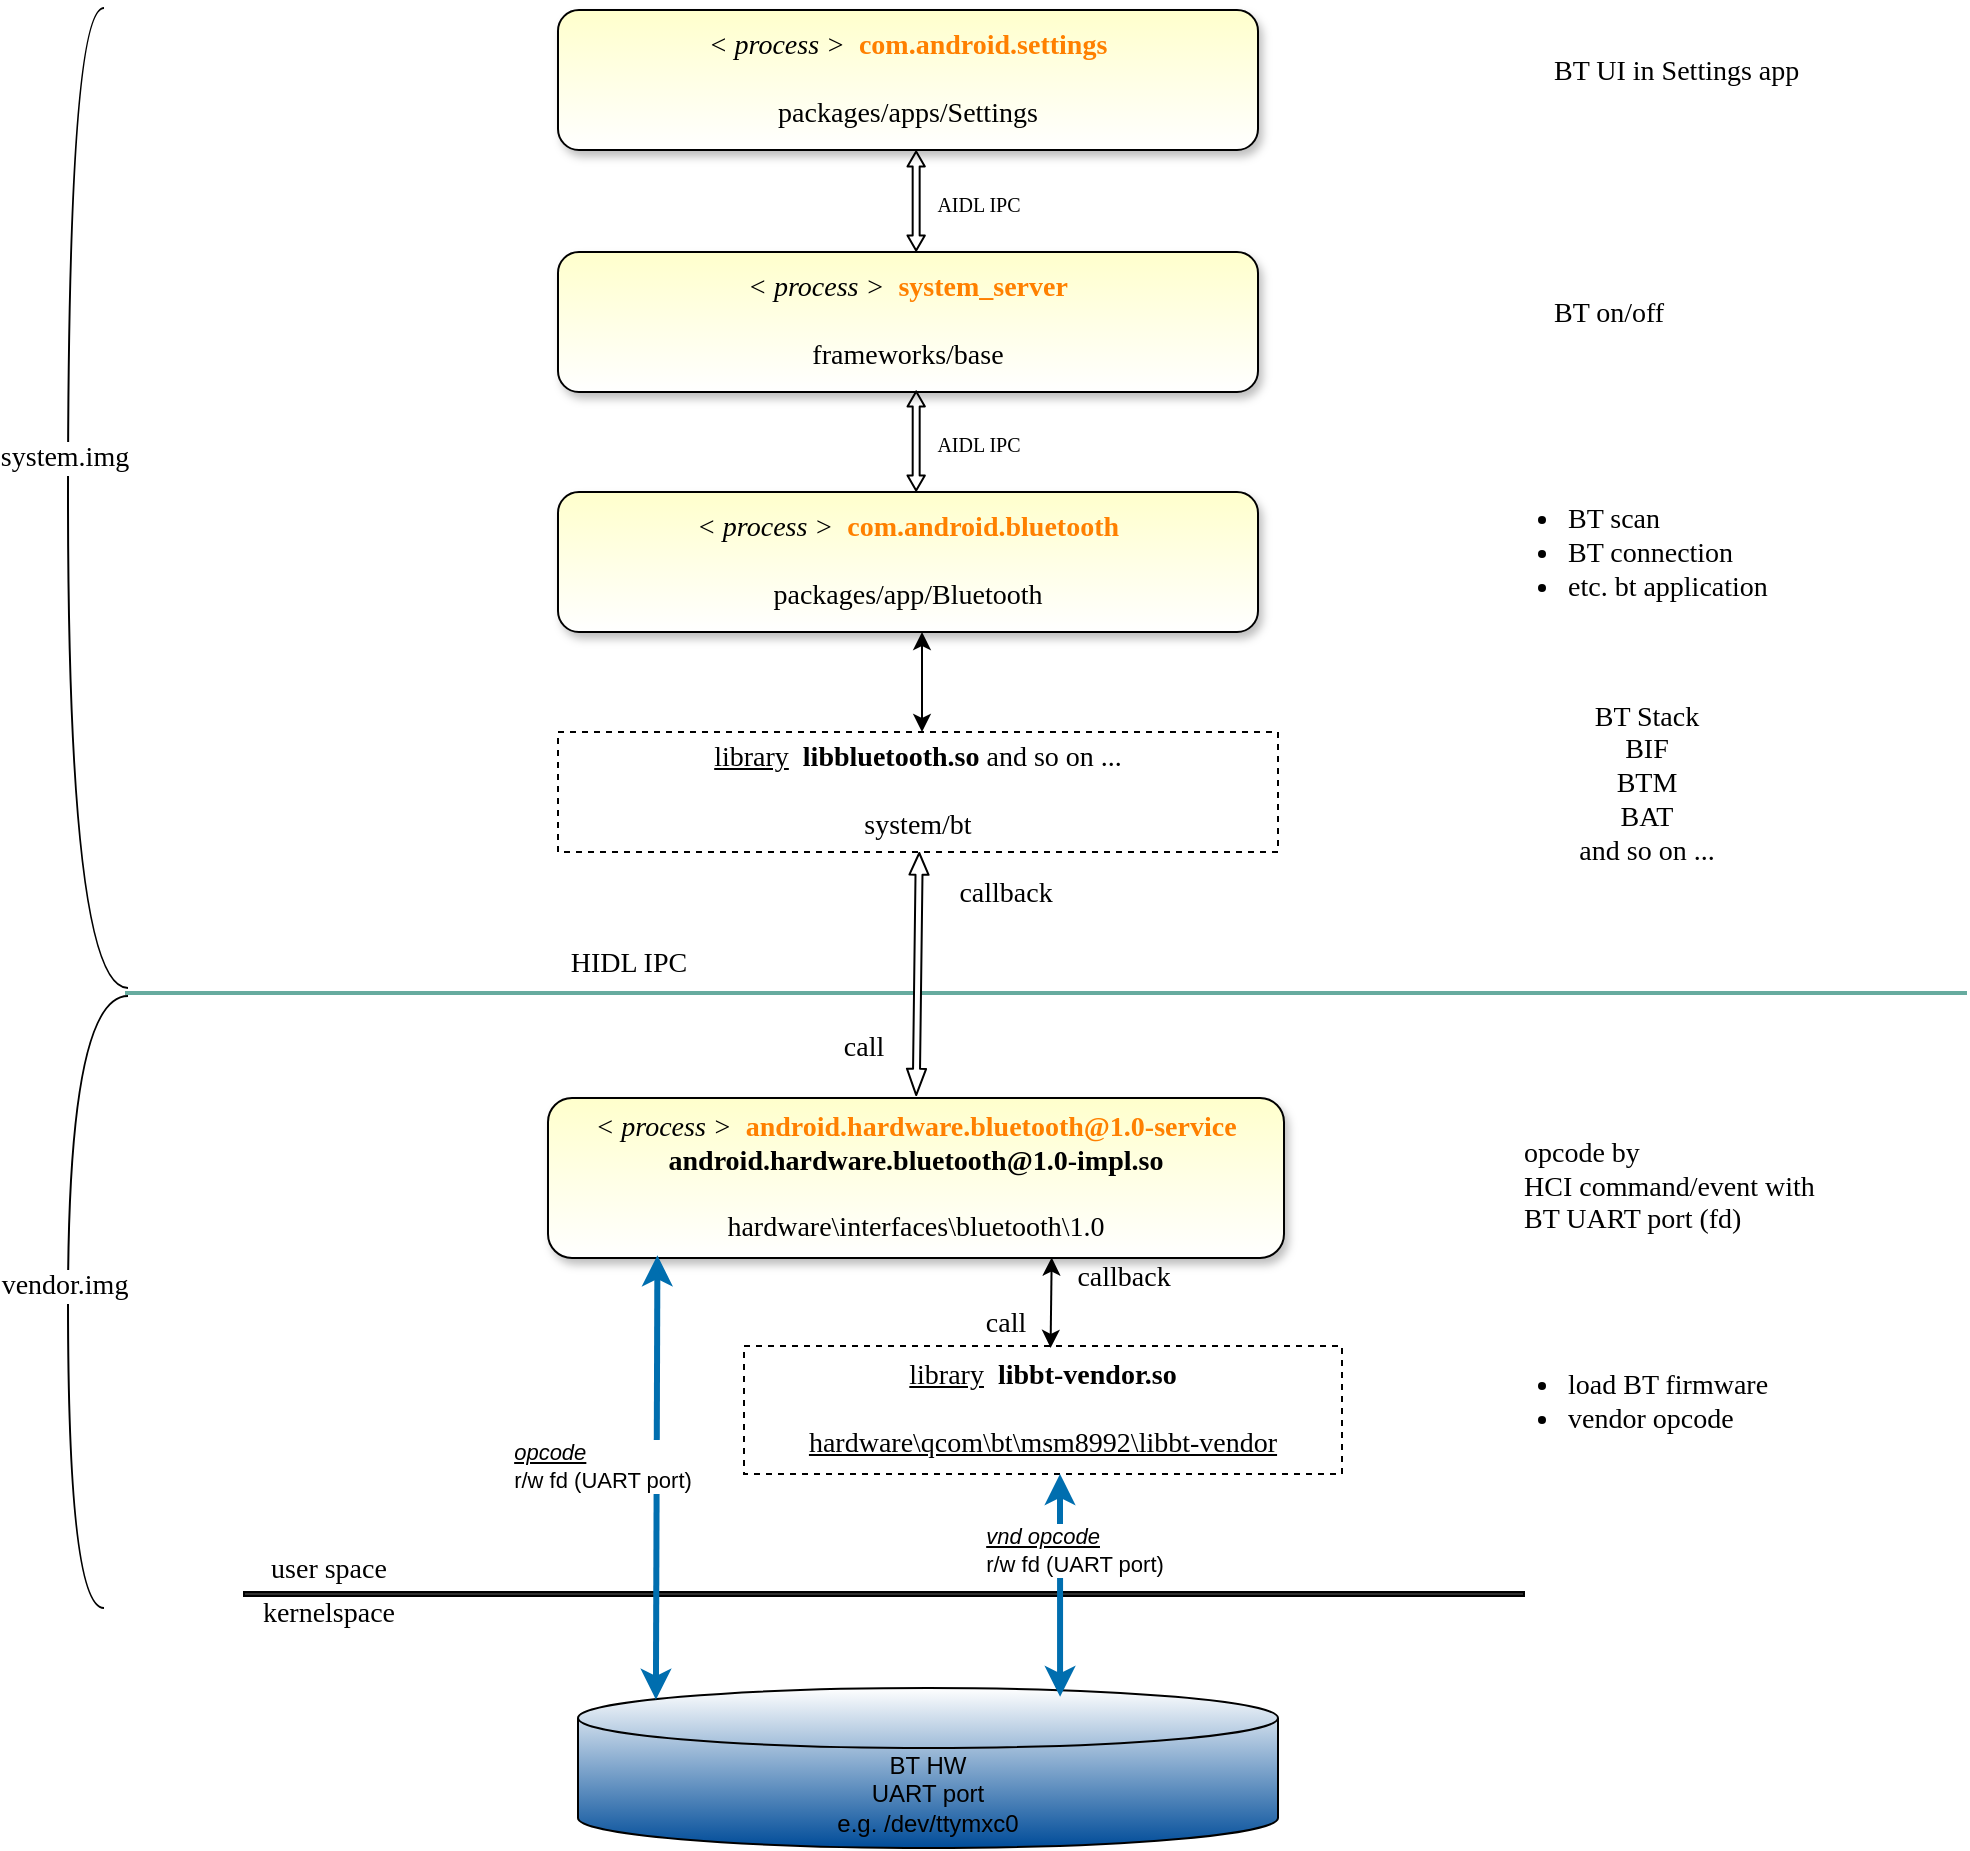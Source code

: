 <mxfile version="13.9.9" type="device"><diagram id="Hs-MgtJREmN2_j8r-3Vg" name="Page-1"><mxGraphModel dx="2447" dy="1822" grid="1" gridSize="10" guides="1" tooltips="1" connect="1" arrows="1" fold="1" page="1" pageScale="1" pageWidth="1169" pageHeight="827" math="0" shadow="0"><root><mxCell id="0"/><mxCell id="1" parent="0"/><mxCell id="xnBdPzY7_7DkM2J9XINY-9" value="&lt;i&gt;&amp;lt; process &amp;gt;&lt;/i&gt;&lt;span style=&quot;font-size: 14px&quot;&gt;&amp;nbsp;&amp;nbsp;&lt;b&gt;&lt;font color=&quot;#ff8000&quot;&gt;com.android.bluetooth&lt;/font&gt;&lt;/b&gt;&lt;/span&gt;&lt;br style=&quot;font-size: 14px&quot;&gt;&lt;br style=&quot;font-size: 14px&quot;&gt;&lt;span style=&quot;font-size: 14px&quot;&gt;packages/app/Bluetooth&lt;/span&gt;" style="rounded=1;whiteSpace=wrap;html=1;fontSize=14;fontFamily=Comic Sans MS;shadow=1;fillColor=#FFFFCC;gradientColor=#ffffff;gradientDirection=south;" parent="1" vertex="1"><mxGeometry x="-813" y="82" width="350" height="70" as="geometry"/></mxCell><mxCell id="xnBdPzY7_7DkM2J9XINY-10" value="&lt;i&gt;&amp;lt; process &amp;gt;&amp;nbsp;&amp;nbsp;&lt;/i&gt;&lt;span style=&quot;font-size: 14px&quot;&gt;&lt;font color=&quot;#ff8000&quot;&gt;&lt;b&gt;system_server&lt;/b&gt;&lt;br style=&quot;font-size: 14px&quot;&gt;&lt;/font&gt;&lt;br style=&quot;font-size: 14px&quot;&gt;frameworks/base&lt;br style=&quot;font-size: 14px&quot;&gt;&lt;/span&gt;" style="rounded=1;whiteSpace=wrap;html=1;fontSize=14;fontFamily=Comic Sans MS;shadow=1;fillColor=#FFFFCC;gradientColor=#ffffff;" parent="1" vertex="1"><mxGeometry x="-813" y="-38" width="350" height="70" as="geometry"/></mxCell><mxCell id="xnBdPzY7_7DkM2J9XINY-11" value="&lt;span style=&quot;font-size: 14px&quot;&gt;&lt;i&gt;&amp;lt; process &amp;gt;&amp;nbsp;&lt;/i&gt;&amp;nbsp;&lt;b&gt;&lt;font color=&quot;#ff8000&quot;&gt;android.hardware.bluetooth@1.0-service&lt;/font&gt;&lt;/b&gt;&lt;/span&gt;&lt;br style=&quot;font-size: 14px&quot;&gt;&lt;span style=&quot;font-size: 14px&quot;&gt;&lt;b&gt;android.hardware.bluetooth@1.0-impl.so&lt;/b&gt;&lt;/span&gt;&lt;br style=&quot;font-size: 14px&quot;&gt;&lt;br style=&quot;font-size: 14px&quot;&gt;&lt;span style=&quot;font-size: 14px&quot;&gt;hardware\interfaces\bluetooth\1.0&lt;/span&gt;" style="rounded=1;whiteSpace=wrap;html=1;fontSize=14;fontFamily=Comic Sans MS;shadow=1;gradientDirection=south;fillColor=#FFFFCC;gradientColor=#ffffff;" parent="1" vertex="1"><mxGeometry x="-818" y="385" width="368" height="80" as="geometry"/></mxCell><mxCell id="xnBdPzY7_7DkM2J9XINY-17" value="&lt;u style=&quot;font-size: 14px&quot;&gt;library&lt;/u&gt;&lt;span style=&quot;font-size: 14px&quot;&gt;&amp;nbsp;&amp;nbsp;&lt;/span&gt;&lt;span style=&quot;font-size: 14px&quot;&gt;&lt;b&gt;libbluetooth.so&lt;/b&gt; and so on ...&lt;/span&gt;&lt;br style=&quot;font-size: 14px&quot;&gt;&lt;br style=&quot;font-size: 14px&quot;&gt;&lt;span style=&quot;font-size: 14px&quot;&gt;system/bt&lt;/span&gt;" style="rounded=0;whiteSpace=wrap;html=1;fontSize=14;fontFamily=Comic Sans MS;dashed=1;shadow=0;" parent="1" vertex="1"><mxGeometry x="-813" y="202" width="360" height="60" as="geometry"/></mxCell><mxCell id="xnBdPzY7_7DkM2J9XINY-18" value="&lt;u style=&quot;font-size: 14px&quot;&gt;library&lt;/u&gt;&lt;span style=&quot;font-size: 14px&quot;&gt;&amp;nbsp;&amp;nbsp;&lt;/span&gt;&lt;span style=&quot;font-size: 14px&quot;&gt;&lt;b&gt;libbt-vendor.so&lt;/b&gt;&lt;/span&gt;&lt;br style=&quot;font-size: 14px&quot;&gt;&lt;br style=&quot;font-size: 14px&quot;&gt;&lt;u style=&quot;font-size: 14px&quot;&gt;hardware\qcom\bt\msm8992\libbt-vendor&lt;/u&gt;" style="rounded=0;whiteSpace=wrap;html=1;fontSize=14;fontFamily=Comic Sans MS;dashed=1;glass=0;sketch=0;" parent="1" vertex="1"><mxGeometry x="-720" y="509" width="299" height="64" as="geometry"/></mxCell><mxCell id="xnBdPzY7_7DkM2J9XINY-24" value="&lt;ul style=&quot;font-size: 14px;&quot;&gt;&lt;li style=&quot;font-size: 14px;&quot;&gt;&lt;font style=&quot;font-size: 14px;&quot;&gt;load BT firmware&lt;/font&gt;&lt;/li&gt;&lt;li style=&quot;font-size: 14px;&quot;&gt;&lt;font style=&quot;font-size: 14px;&quot;&gt;vendor opcode&lt;/font&gt;&lt;/li&gt;&lt;/ul&gt;" style="text;html=1;strokeColor=none;fillColor=none;align=left;verticalAlign=middle;whiteSpace=wrap;rounded=0;fontSize=14;fontFamily=Comic Sans MS;" parent="1" vertex="1"><mxGeometry x="-350" y="515" width="196" height="44" as="geometry"/></mxCell><mxCell id="xnBdPzY7_7DkM2J9XINY-28" value="callback" style="text;html=1;strokeColor=none;fillColor=none;align=center;verticalAlign=middle;whiteSpace=wrap;rounded=0;dashed=1;fontFamily=Comic Sans MS;fontSize=14;" parent="1" vertex="1"><mxGeometry x="-550" y="465" width="40" height="20" as="geometry"/></mxCell><mxCell id="xnBdPzY7_7DkM2J9XINY-33" value="call" style="text;html=1;strokeColor=none;fillColor=none;align=center;verticalAlign=middle;whiteSpace=wrap;rounded=0;dashed=1;fontFamily=Comic Sans MS;fontSize=14;" parent="1" vertex="1"><mxGeometry x="-609" y="488" width="40" height="20" as="geometry"/></mxCell><mxCell id="xnBdPzY7_7DkM2J9XINY-36" value="callback" style="text;html=1;strokeColor=none;fillColor=none;align=center;verticalAlign=middle;whiteSpace=wrap;rounded=0;dashed=1;fontFamily=Comic Sans MS;fontSize=14;" parent="1" vertex="1"><mxGeometry x="-609" y="273" width="40" height="20" as="geometry"/></mxCell><mxCell id="xnBdPzY7_7DkM2J9XINY-40" value="" style="rounded=0;whiteSpace=wrap;html=1;fontFamily=Comic Sans MS;fontSize=14;fillColor=#67AB9F;strokeColor=#67AB9F;" parent="1" vertex="1"><mxGeometry x="-1029" y="332" width="920" height="1" as="geometry"/></mxCell><mxCell id="xnBdPzY7_7DkM2J9XINY-45" value="HIDL IPC" style="text;html=1;strokeColor=none;fillColor=none;align=center;verticalAlign=middle;whiteSpace=wrap;rounded=0;fontFamily=Comic Sans MS;fontSize=14;" parent="1" vertex="1"><mxGeometry x="-830" y="308" width="105" height="20" as="geometry"/></mxCell><mxCell id="xnBdPzY7_7DkM2J9XINY-46" value="" style="endArrow=classic;startArrow=classic;html=1;fontFamily=Comic Sans MS;fontSize=14;exitX=0.425;exitY=0;exitDx=0;exitDy=0;exitPerimeter=0;" parent="1" edge="1"><mxGeometry width="50" height="50" relative="1" as="geometry"><mxPoint x="-631" y="202" as="sourcePoint"/><mxPoint x="-631" y="152" as="targetPoint"/></mxGeometry></mxCell><mxCell id="xnBdPzY7_7DkM2J9XINY-49" value="" style="curved=1;endArrow=none;html=1;fontFamily=Comic Sans MS;fontSize=14;edgeStyle=orthogonalEdgeStyle;endFill=0;" parent="1" edge="1"><mxGeometry width="50" height="50" relative="1" as="geometry"><mxPoint x="-1028" y="330" as="sourcePoint"/><mxPoint x="-1040" y="-160" as="targetPoint"/><Array as="points"><mxPoint x="-1058" y="330"/><mxPoint x="-1058" y="-160"/></Array></mxGeometry></mxCell><mxCell id="xnBdPzY7_7DkM2J9XINY-51" value="system.img" style="edgeLabel;html=1;align=center;verticalAlign=middle;resizable=0;points=[];fontSize=14;fontFamily=Comic Sans MS;" parent="xnBdPzY7_7DkM2J9XINY-49" vertex="1" connectable="0"><mxGeometry x="-0.109" y="2" relative="1" as="geometry"><mxPoint y="-56" as="offset"/></mxGeometry></mxCell><mxCell id="xnBdPzY7_7DkM2J9XINY-52" value="" style="curved=1;endArrow=none;html=1;fontFamily=Comic Sans MS;fontSize=14;edgeStyle=orthogonalEdgeStyle;endFill=0;" parent="1" edge="1"><mxGeometry width="50" height="50" relative="1" as="geometry"><mxPoint x="-1040" y="640" as="sourcePoint"/><mxPoint x="-1028" y="334" as="targetPoint"/><Array as="points"><mxPoint x="-1058" y="640"/><mxPoint x="-1058" y="334"/></Array></mxGeometry></mxCell><mxCell id="xnBdPzY7_7DkM2J9XINY-53" value="vendor.img" style="edgeLabel;html=1;align=center;verticalAlign=middle;resizable=0;points=[];fontSize=14;fontFamily=Comic Sans MS;" parent="xnBdPzY7_7DkM2J9XINY-52" vertex="1" connectable="0"><mxGeometry x="-0.109" y="2" relative="1" as="geometry"><mxPoint y="-22" as="offset"/></mxGeometry></mxCell><mxCell id="xnBdPzY7_7DkM2J9XINY-54" value="&lt;br&gt;opcode by&lt;br&gt;HCI command/event with BT UART port (fd)" style="text;html=1;strokeColor=none;fillColor=none;align=left;verticalAlign=middle;whiteSpace=wrap;rounded=0;fontFamily=Comic Sans MS;fontSize=14;" parent="1" vertex="1"><mxGeometry x="-332" y="411" width="160" height="20" as="geometry"/></mxCell><mxCell id="xnBdPzY7_7DkM2J9XINY-55" value="&lt;ul style=&quot;font-size: 14px&quot;&gt;&lt;li style=&quot;font-size: 14px&quot;&gt;&lt;font style=&quot;font-size: 14px&quot;&gt;BT scan&lt;/font&gt;&lt;/li&gt;&lt;li style=&quot;font-size: 14px&quot;&gt;&lt;font style=&quot;font-size: 14px&quot;&gt;BT connection&lt;/font&gt;&lt;/li&gt;&lt;li style=&quot;font-size: 14px&quot;&gt;&lt;font style=&quot;font-size: 14px&quot;&gt;etc. bt application&lt;/font&gt;&lt;/li&gt;&lt;/ul&gt;" style="text;html=1;strokeColor=none;fillColor=none;align=left;verticalAlign=middle;whiteSpace=wrap;rounded=0;fontSize=14;fontFamily=Comic Sans MS;" parent="1" vertex="1"><mxGeometry x="-350" y="91" width="196" height="44" as="geometry"/></mxCell><mxCell id="xnBdPzY7_7DkM2J9XINY-56" value="&lt;div&gt;BT Stack&lt;/div&gt;&lt;div&gt;BIF&lt;/div&gt;&lt;div&gt;BTM&lt;/div&gt;&lt;div&gt;BAT&lt;/div&gt;&lt;div&gt;and so on ...&lt;/div&gt;" style="text;html=1;strokeColor=none;fillColor=none;align=center;verticalAlign=middle;whiteSpace=wrap;rounded=0;fontSize=14;fontFamily=Comic Sans MS;" parent="1" vertex="1"><mxGeometry x="-350" y="206" width="163" height="44" as="geometry"/></mxCell><mxCell id="ny-cLkNmke3VkD7tJBrT-1" value="&lt;div&gt;BT on/off&lt;/div&gt;" style="text;html=1;strokeColor=none;fillColor=none;align=left;verticalAlign=middle;whiteSpace=wrap;rounded=0;fontSize=14;fontFamily=Comic Sans MS;" parent="1" vertex="1"><mxGeometry x="-317" y="-29" width="196" height="44" as="geometry"/></mxCell><mxCell id="6RFLi-exDEyE0V-Z9mHA-1" value="BT HW&lt;br&gt;UART port &lt;br&gt;e.g. /dev/ttymxc0" style="shape=cylinder3;whiteSpace=wrap;html=1;boundedLbl=1;backgroundOutline=1;size=15;gradientColor=#ffffff;fillColor=#004C99;gradientDirection=north;" parent="1" vertex="1"><mxGeometry x="-803" y="680" width="350" height="80" as="geometry"/></mxCell><mxCell id="6RFLi-exDEyE0V-Z9mHA-9" value="" style="rounded=0;whiteSpace=wrap;html=1;fontFamily=Comic Sans MS;fontSize=14;fillColor=#303030;" parent="1" vertex="1"><mxGeometry x="-970" y="632" width="640" height="2" as="geometry"/></mxCell><mxCell id="6RFLi-exDEyE0V-Z9mHA-10" value="user space" style="text;html=1;strokeColor=none;fillColor=none;align=center;verticalAlign=middle;whiteSpace=wrap;rounded=0;fontFamily=Comic Sans MS;fontSize=14;" parent="1" vertex="1"><mxGeometry x="-980" y="610.5" width="105" height="20" as="geometry"/></mxCell><mxCell id="BrTspi2f3uEqkkFjg4pS-1" value="" style="endArrow=classic;startArrow=classic;html=1;exitX=0.057;exitY=0.073;exitDx=0;exitDy=0;exitPerimeter=0;entryX=0.102;entryY=0.983;entryDx=0;entryDy=0;entryPerimeter=0;strokeWidth=3;fillColor=#1ba1e2;strokeColor=#006EAF;" edge="1" parent="1"><mxGeometry width="50" height="50" relative="1" as="geometry"><mxPoint x="-764.05" y="685.84" as="sourcePoint"/><mxPoint x="-763.3" y="463.64" as="targetPoint"/></mxGeometry></mxCell><mxCell id="BrTspi2f3uEqkkFjg4pS-2" value="&lt;div style=&quot;text-align: left&quot;&gt;&lt;u&gt;&lt;i&gt;opcode&lt;/i&gt;&lt;/u&gt;&lt;/div&gt;r/w fd (UART port)" style="edgeLabel;html=1;align=center;verticalAlign=middle;resizable=0;points=[];" vertex="1" connectable="0" parent="BrTspi2f3uEqkkFjg4pS-1"><mxGeometry x="0.053" y="-1" relative="1" as="geometry"><mxPoint x="-28.35" as="offset"/></mxGeometry></mxCell><mxCell id="BrTspi2f3uEqkkFjg4pS-3" value="" style="endArrow=classic;startArrow=classic;html=1;entryX=0.102;entryY=0.983;entryDx=0;entryDy=0;entryPerimeter=0;exitX=0.843;exitY=0.055;exitDx=0;exitDy=0;exitPerimeter=0;strokeWidth=3;fillColor=#1ba1e2;strokeColor=#006EAF;" edge="1" parent="1"><mxGeometry width="50" height="50" relative="1" as="geometry"><mxPoint x="-561.95" y="684.4" as="sourcePoint"/><mxPoint x="-562" y="573.0" as="targetPoint"/><Array as="points"/></mxGeometry></mxCell><mxCell id="BrTspi2f3uEqkkFjg4pS-4" value="&lt;div style=&quot;text-align: left&quot;&gt;&amp;nbsp; &lt;u&gt;&lt;i&gt;vnd opcode&lt;/i&gt;&lt;/u&gt;&lt;/div&gt;&amp;nbsp; r/w fd (UART port)&amp;nbsp;&amp;nbsp;" style="edgeLabel;html=1;align=center;verticalAlign=middle;resizable=0;points=[];labelBackgroundColor=#FFFFFF;" vertex="1" connectable="0" parent="BrTspi2f3uEqkkFjg4pS-3"><mxGeometry x="0.053" y="-1" relative="1" as="geometry"><mxPoint x="5.98" y="-15.58" as="offset"/></mxGeometry></mxCell><mxCell id="BrTspi2f3uEqkkFjg4pS-5" value="" style="shape=flexArrow;endArrow=classic;startArrow=classic;html=1;entryX=0.424;entryY=1;entryDx=0;entryDy=0;entryPerimeter=0;exitX=0.446;exitY=-0.012;exitDx=0;exitDy=0;exitPerimeter=0;width=3.488;endWidth=5.116;endSize=3.286;startWidth=5.116;startSize=4.053;fillColor=#ffffff;" edge="1" parent="1"><mxGeometry width="50" height="50" relative="1" as="geometry"><mxPoint x="-633.9" y="384.04" as="sourcePoint"/><mxPoint x="-632.36" y="262" as="targetPoint"/></mxGeometry></mxCell><mxCell id="BrTspi2f3uEqkkFjg4pS-6" value="call" style="text;html=1;strokeColor=none;fillColor=none;align=center;verticalAlign=middle;whiteSpace=wrap;rounded=0;dashed=1;fontFamily=Comic Sans MS;fontSize=14;" vertex="1" parent="1"><mxGeometry x="-680" y="350" width="40" height="20" as="geometry"/></mxCell><mxCell id="BrTspi2f3uEqkkFjg4pS-10" value="" style="endArrow=classic;startArrow=classic;html=1;entryX=0.651;entryY=0.997;entryDx=0;entryDy=0;entryPerimeter=0;exitX=0.481;exitY=0.015;exitDx=0;exitDy=0;exitPerimeter=0;" edge="1" parent="1"><mxGeometry width="50" height="50" relative="1" as="geometry"><mxPoint x="-566.713" y="509.96" as="sourcePoint"/><mxPoint x="-566.15" y="464.76" as="targetPoint"/></mxGeometry></mxCell><mxCell id="BrTspi2f3uEqkkFjg4pS-12" value="" style="shape=flexArrow;endArrow=classic;startArrow=classic;html=1;entryX=0.646;entryY=1.003;entryDx=0;entryDy=0;entryPerimeter=0;width=3.488;endWidth=4.191;endSize=2.169;startWidth=4.191;startSize=2.169;exitX=0.628;exitY=0.012;exitDx=0;exitDy=0;exitPerimeter=0;" edge="1" parent="1"><mxGeometry width="50" height="50" relative="1" as="geometry"><mxPoint x="-633.92" y="81.72" as="sourcePoint"/><mxPoint x="-633.9" y="31.21" as="targetPoint"/></mxGeometry></mxCell><mxCell id="BrTspi2f3uEqkkFjg4pS-13" value="&lt;i&gt;&amp;lt; process &amp;gt;&amp;nbsp;&amp;nbsp;&lt;/i&gt;&lt;span style=&quot;font-size: 14px&quot;&gt;&lt;font color=&quot;#ff8000&quot;&gt;&lt;b&gt;com.android.settings&lt;/b&gt;&lt;br style=&quot;font-size: 14px&quot;&gt;&lt;/font&gt;&lt;br style=&quot;font-size: 14px&quot;&gt;packages/apps/Settings&lt;br style=&quot;font-size: 14px&quot;&gt;&lt;/span&gt;" style="rounded=1;whiteSpace=wrap;html=1;fontSize=14;fontFamily=Comic Sans MS;shadow=1;fillColor=#FFFFCC;gradientColor=#ffffff;" vertex="1" parent="1"><mxGeometry x="-813" y="-159" width="350" height="70" as="geometry"/></mxCell><mxCell id="BrTspi2f3uEqkkFjg4pS-14" value="&lt;div&gt;BT UI in Settings app&lt;/div&gt;" style="text;html=1;strokeColor=none;fillColor=none;align=left;verticalAlign=middle;whiteSpace=wrap;rounded=0;fontSize=14;fontFamily=Comic Sans MS;" vertex="1" parent="1"><mxGeometry x="-317" y="-150" width="196" height="44" as="geometry"/></mxCell><mxCell id="BrTspi2f3uEqkkFjg4pS-15" value="" style="shape=flexArrow;endArrow=classic;startArrow=classic;html=1;entryX=0.646;entryY=1.003;entryDx=0;entryDy=0;entryPerimeter=0;width=3.488;endWidth=4.191;endSize=2.169;startWidth=4.191;startSize=2.169;exitX=0.628;exitY=0.012;exitDx=0;exitDy=0;exitPerimeter=0;" edge="1" parent="1"><mxGeometry width="50" height="50" relative="1" as="geometry"><mxPoint x="-633.92" y="-38.28" as="sourcePoint"/><mxPoint x="-633.92" y="-88.79" as="targetPoint"/></mxGeometry></mxCell><mxCell id="BrTspi2f3uEqkkFjg4pS-17" value="AIDL IPC" style="text;html=1;strokeColor=none;align=center;verticalAlign=middle;whiteSpace=wrap;rounded=0;fontFamily=Comic Sans MS;fontSize=10;" vertex="1" parent="1"><mxGeometry x="-655" y="50" width="105" height="15" as="geometry"/></mxCell><mxCell id="BrTspi2f3uEqkkFjg4pS-18" value="AIDL IPC" style="text;html=1;strokeColor=none;align=center;verticalAlign=middle;whiteSpace=wrap;rounded=0;fontFamily=Comic Sans MS;fontSize=10;" vertex="1" parent="1"><mxGeometry x="-655" y="-70" width="105" height="15" as="geometry"/></mxCell><mxCell id="BrTspi2f3uEqkkFjg4pS-20" value="kernelspace" style="text;html=1;strokeColor=none;fillColor=none;align=center;verticalAlign=middle;whiteSpace=wrap;rounded=0;fontFamily=Comic Sans MS;fontSize=14;" vertex="1" parent="1"><mxGeometry x="-980" y="627.5" width="105" height="30" as="geometry"/></mxCell></root></mxGraphModel></diagram></mxfile>